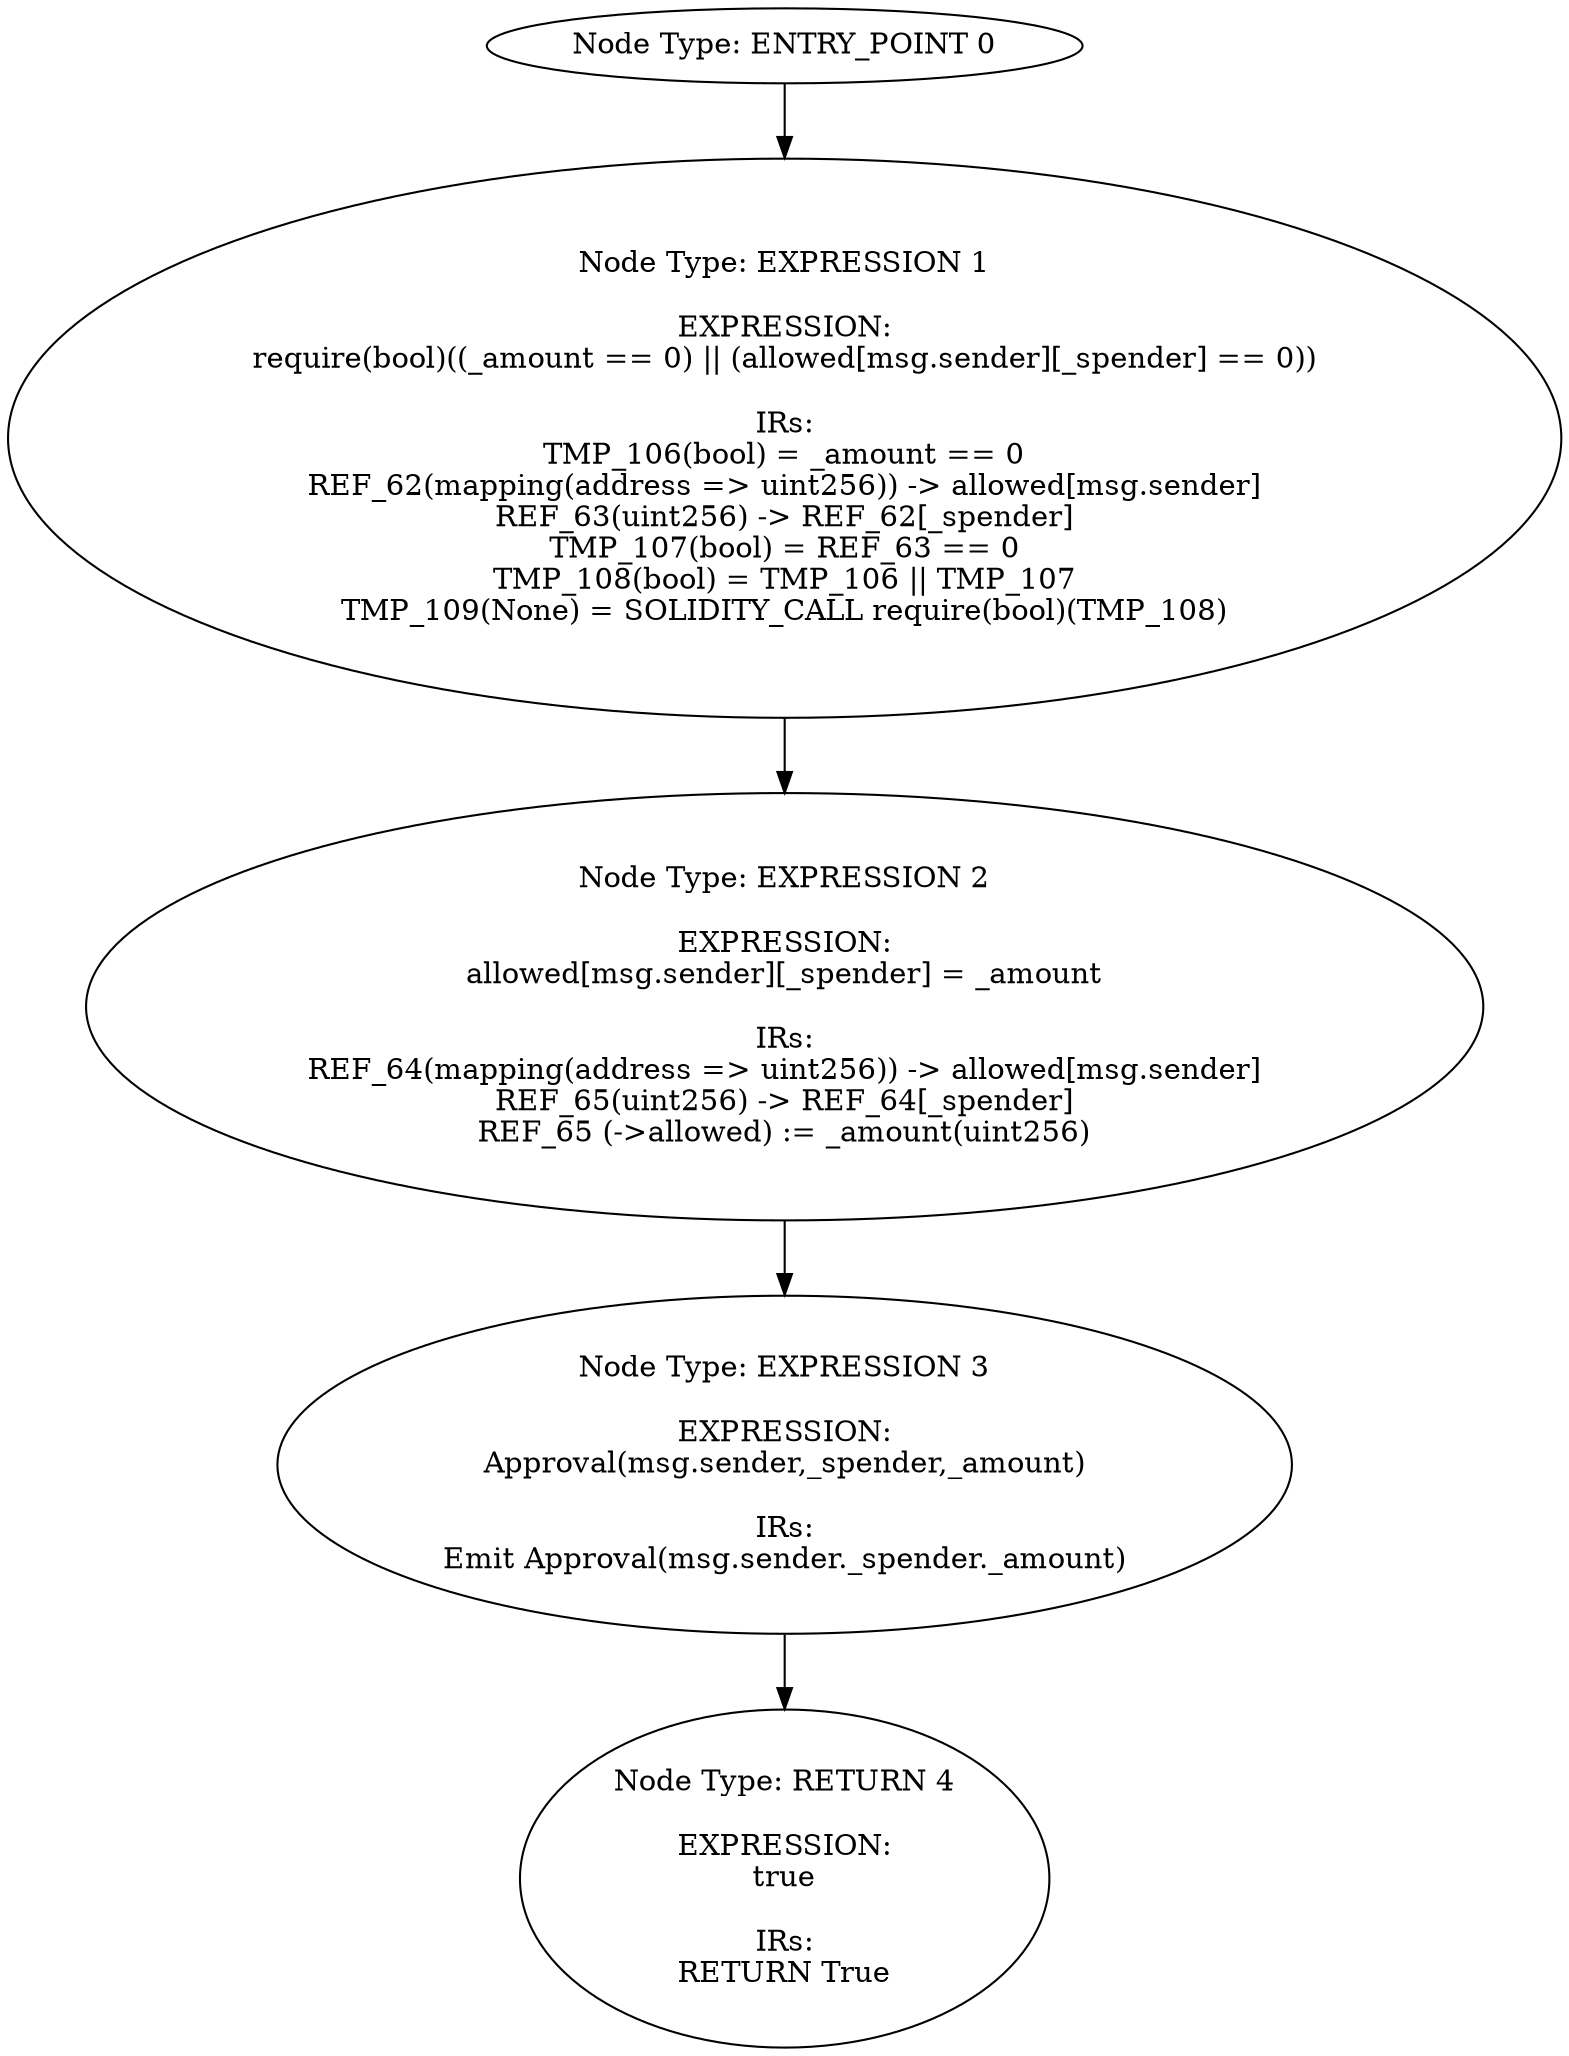 digraph{
0[label="Node Type: ENTRY_POINT 0
"];
0->1;
1[label="Node Type: EXPRESSION 1

EXPRESSION:
require(bool)((_amount == 0) || (allowed[msg.sender][_spender] == 0))

IRs:
TMP_106(bool) = _amount == 0
REF_62(mapping(address => uint256)) -> allowed[msg.sender]
REF_63(uint256) -> REF_62[_spender]
TMP_107(bool) = REF_63 == 0
TMP_108(bool) = TMP_106 || TMP_107
TMP_109(None) = SOLIDITY_CALL require(bool)(TMP_108)"];
1->2;
2[label="Node Type: EXPRESSION 2

EXPRESSION:
allowed[msg.sender][_spender] = _amount

IRs:
REF_64(mapping(address => uint256)) -> allowed[msg.sender]
REF_65(uint256) -> REF_64[_spender]
REF_65 (->allowed) := _amount(uint256)"];
2->3;
3[label="Node Type: EXPRESSION 3

EXPRESSION:
Approval(msg.sender,_spender,_amount)

IRs:
Emit Approval(msg.sender._spender._amount)"];
3->4;
4[label="Node Type: RETURN 4

EXPRESSION:
true

IRs:
RETURN True"];
}
